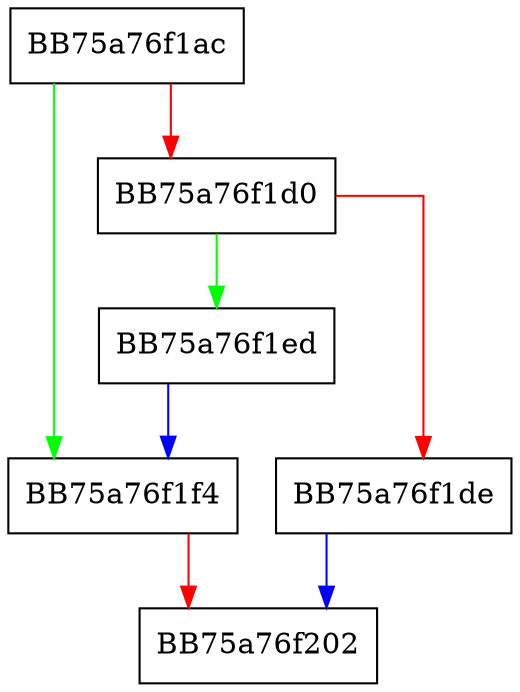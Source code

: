 digraph WrapperGetProcessImageFileNameW {
  node [shape="box"];
  graph [splines=ortho];
  BB75a76f1ac -> BB75a76f1f4 [color="green"];
  BB75a76f1ac -> BB75a76f1d0 [color="red"];
  BB75a76f1d0 -> BB75a76f1ed [color="green"];
  BB75a76f1d0 -> BB75a76f1de [color="red"];
  BB75a76f1de -> BB75a76f202 [color="blue"];
  BB75a76f1ed -> BB75a76f1f4 [color="blue"];
  BB75a76f1f4 -> BB75a76f202 [color="red"];
}